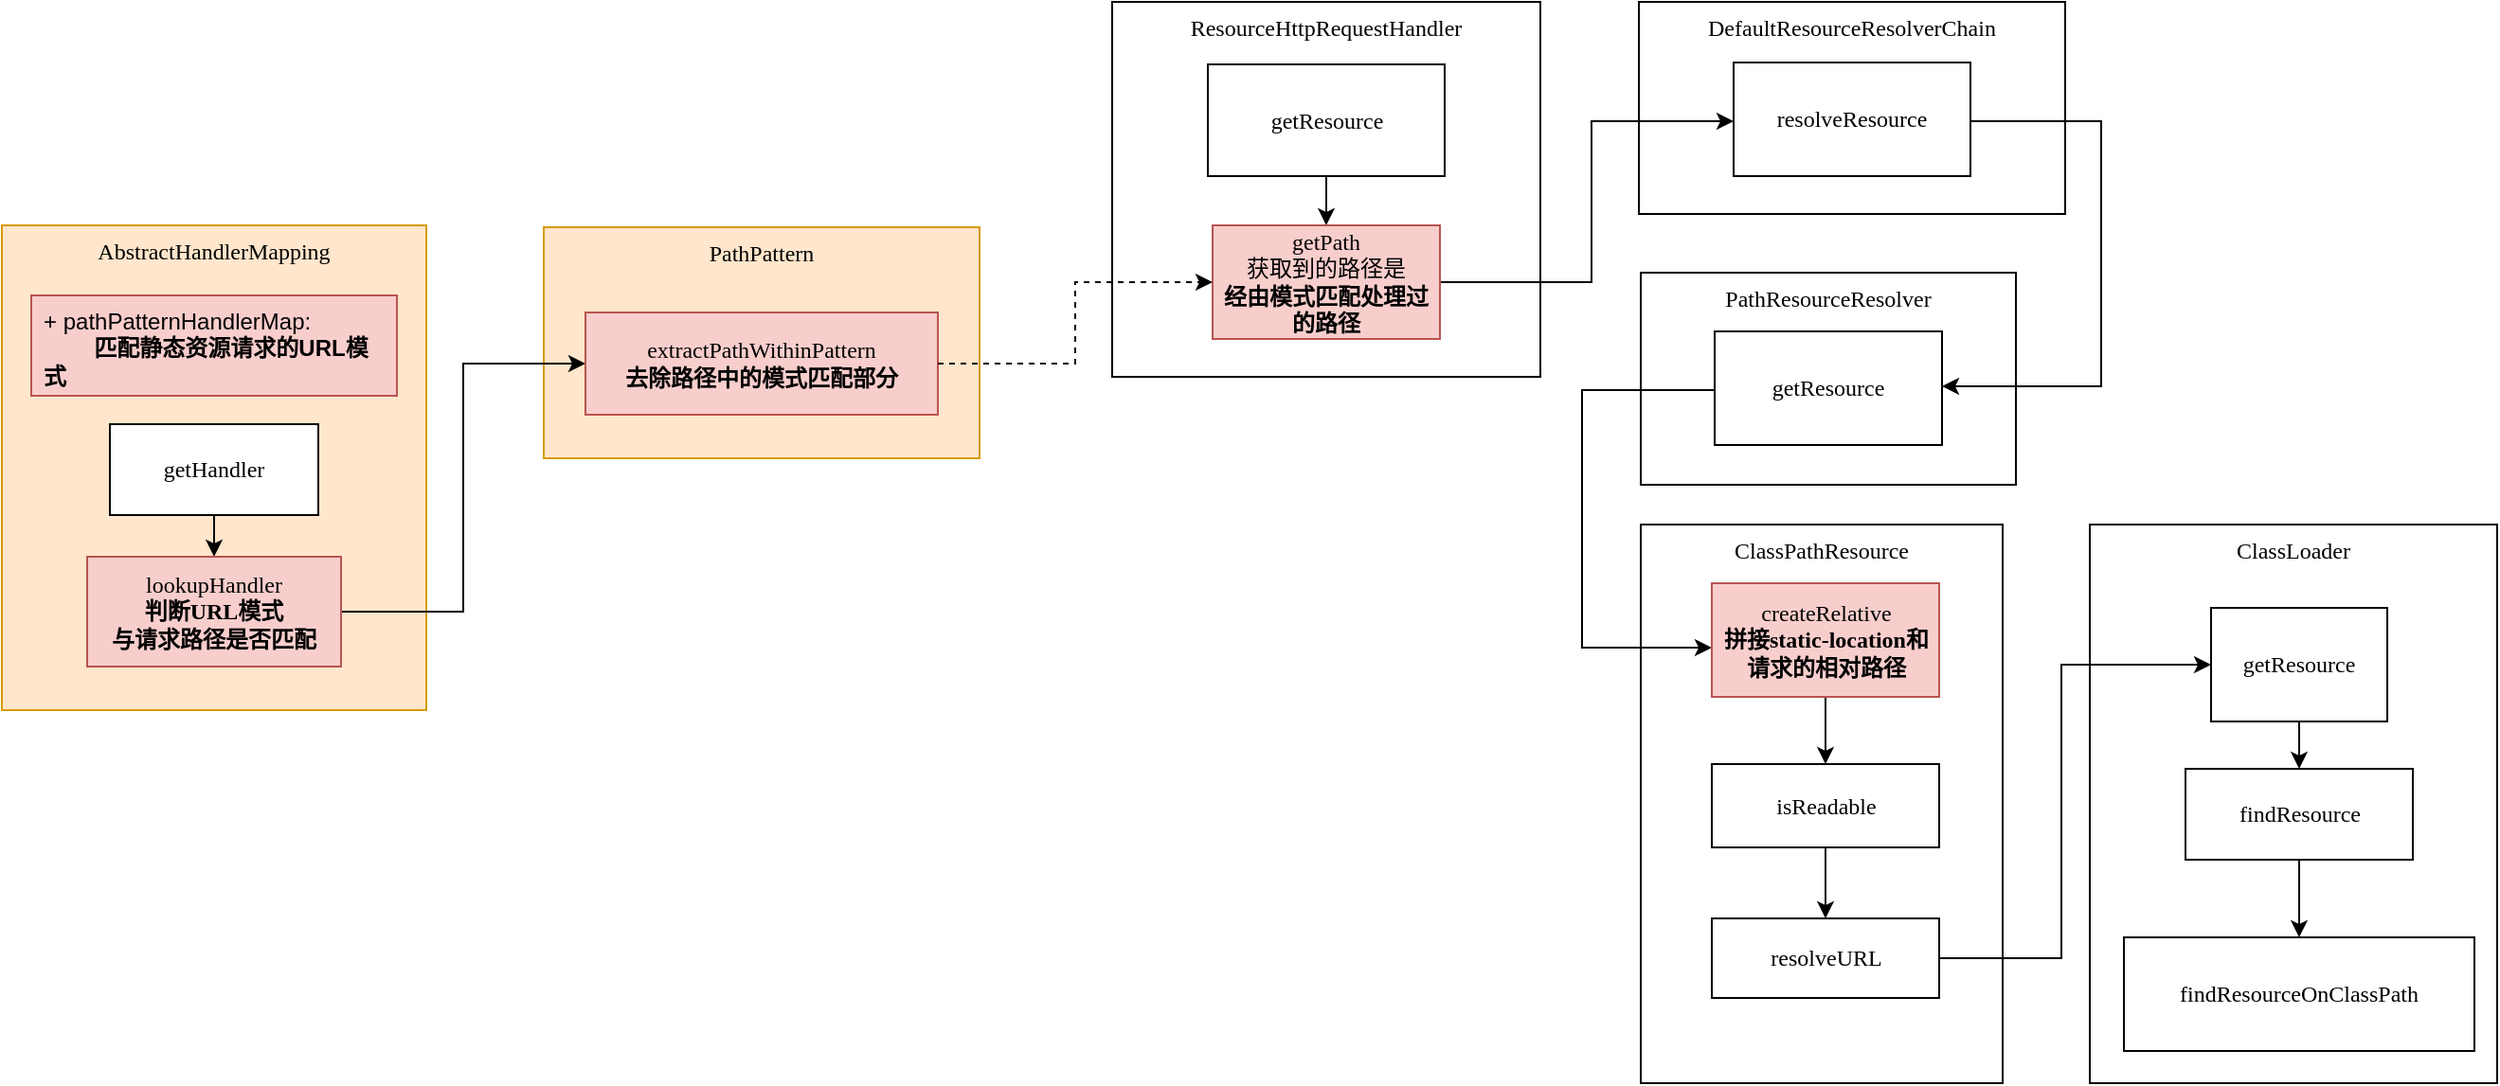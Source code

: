 <mxfile version="24.6.4" type="device">
  <diagram name="查找静态资源" id="gDAKVaC_476W2h3ycEzQ">
    <mxGraphModel dx="2389" dy="909" grid="0" gridSize="10" guides="1" tooltips="1" connect="1" arrows="1" fold="1" page="1" pageScale="1" pageWidth="827" pageHeight="1169" math="0" shadow="0">
      <root>
        <mxCell id="0" />
        <mxCell id="1" parent="0" />
        <mxCell id="YbljDrRdOhLkNJLp3lob-5" value="PathResourceResolver" style="rounded=0;whiteSpace=wrap;html=1;fontFamily=MesloLGS NF;verticalAlign=top;" vertex="1" parent="1">
          <mxGeometry x="327" y="184" width="198" height="112" as="geometry" />
        </mxCell>
        <mxCell id="YbljDrRdOhLkNJLp3lob-20" value="ClassLoader" style="rounded=0;whiteSpace=wrap;html=1;fontFamily=MesloLGS NF;verticalAlign=top;" vertex="1" parent="1">
          <mxGeometry x="564" y="317" width="215" height="295" as="geometry" />
        </mxCell>
        <mxCell id="YbljDrRdOhLkNJLp3lob-10" value="ClassPathResource" style="rounded=0;whiteSpace=wrap;html=1;fontFamily=MesloLGS NF;verticalAlign=top;" vertex="1" parent="1">
          <mxGeometry x="327" y="317" width="191" height="295" as="geometry" />
        </mxCell>
        <mxCell id="YbljDrRdOhLkNJLp3lob-1" value="DefaultResourceResolverChain" style="rounded=0;whiteSpace=wrap;html=1;fontFamily=MesloLGS NF;verticalAlign=top;" vertex="1" parent="1">
          <mxGeometry x="326" y="41" width="225" height="112" as="geometry" />
        </mxCell>
        <mxCell id="YbljDrRdOhLkNJLp3lob-4" value="" style="edgeStyle=orthogonalEdgeStyle;rounded=0;orthogonalLoop=1;jettySize=auto;html=1;" edge="1" parent="1" source="YbljDrRdOhLkNJLp3lob-2" target="YbljDrRdOhLkNJLp3lob-3">
          <mxGeometry relative="1" as="geometry">
            <Array as="points">
              <mxPoint x="570" y="104" />
              <mxPoint x="570" y="244" />
            </Array>
          </mxGeometry>
        </mxCell>
        <mxCell id="YbljDrRdOhLkNJLp3lob-2" value="resolveResource" style="rounded=0;whiteSpace=wrap;html=1;fontFamily=MesloLGS NF;" vertex="1" parent="1">
          <mxGeometry x="376" y="73" width="125" height="60" as="geometry" />
        </mxCell>
        <mxCell id="YbljDrRdOhLkNJLp3lob-9" value="" style="edgeStyle=orthogonalEdgeStyle;rounded=0;orthogonalLoop=1;jettySize=auto;html=1;" edge="1" parent="1" source="YbljDrRdOhLkNJLp3lob-3" target="YbljDrRdOhLkNJLp3lob-8">
          <mxGeometry relative="1" as="geometry">
            <Array as="points">
              <mxPoint x="296" y="246" />
              <mxPoint x="296" y="382" />
            </Array>
          </mxGeometry>
        </mxCell>
        <mxCell id="YbljDrRdOhLkNJLp3lob-12" value="" style="edgeStyle=orthogonalEdgeStyle;rounded=0;orthogonalLoop=1;jettySize=auto;html=1;" edge="1" parent="1" source="YbljDrRdOhLkNJLp3lob-8" target="YbljDrRdOhLkNJLp3lob-11">
          <mxGeometry relative="1" as="geometry" />
        </mxCell>
        <mxCell id="YbljDrRdOhLkNJLp3lob-8" value="createRelative&lt;div&gt;&lt;b&gt;拼接static-location和&lt;/b&gt;&lt;/div&gt;&lt;div&gt;&lt;b&gt;请求的相对路径&lt;/b&gt;&lt;/div&gt;" style="whiteSpace=wrap;html=1;fontFamily=MesloLGS NF;rounded=0;fillColor=#f8cecc;strokeColor=#b85450;" vertex="1" parent="1">
          <mxGeometry x="364.5" y="348" width="120" height="60" as="geometry" />
        </mxCell>
        <mxCell id="YbljDrRdOhLkNJLp3lob-14" value="" style="edgeStyle=orthogonalEdgeStyle;rounded=0;orthogonalLoop=1;jettySize=auto;html=1;" edge="1" parent="1" source="YbljDrRdOhLkNJLp3lob-11" target="YbljDrRdOhLkNJLp3lob-13">
          <mxGeometry relative="1" as="geometry" />
        </mxCell>
        <mxCell id="YbljDrRdOhLkNJLp3lob-11" value="isReadable" style="whiteSpace=wrap;html=1;fontFamily=MesloLGS NF;rounded=0;" vertex="1" parent="1">
          <mxGeometry x="364.5" y="443.5" width="120" height="44" as="geometry" />
        </mxCell>
        <mxCell id="YbljDrRdOhLkNJLp3lob-19" value="" style="edgeStyle=orthogonalEdgeStyle;rounded=0;orthogonalLoop=1;jettySize=auto;html=1;" edge="1" parent="1" source="YbljDrRdOhLkNJLp3lob-13" target="YbljDrRdOhLkNJLp3lob-18">
          <mxGeometry relative="1" as="geometry">
            <Array as="points">
              <mxPoint x="549" y="546" />
              <mxPoint x="549" y="391" />
            </Array>
          </mxGeometry>
        </mxCell>
        <mxCell id="YbljDrRdOhLkNJLp3lob-13" value="resolveURL" style="whiteSpace=wrap;html=1;fontFamily=MesloLGS NF;rounded=0;" vertex="1" parent="1">
          <mxGeometry x="364.5" y="525" width="120" height="42" as="geometry" />
        </mxCell>
        <mxCell id="YbljDrRdOhLkNJLp3lob-15" value="ResourceHttpRequestHandler" style="rounded=0;whiteSpace=wrap;html=1;fontFamily=MesloLGS NF;verticalAlign=top;" vertex="1" parent="1">
          <mxGeometry x="48" y="41" width="226" height="198" as="geometry" />
        </mxCell>
        <mxCell id="YbljDrRdOhLkNJLp3lob-17" style="edgeStyle=orthogonalEdgeStyle;rounded=0;orthogonalLoop=1;jettySize=auto;html=1;exitX=1;exitY=0.5;exitDx=0;exitDy=0;" edge="1" parent="1" source="aN9RaiHDOJMvhayxLOLA-2" target="YbljDrRdOhLkNJLp3lob-2">
          <mxGeometry relative="1" as="geometry">
            <Array as="points">
              <mxPoint x="301" y="189" />
              <mxPoint x="301" y="104" />
            </Array>
          </mxGeometry>
        </mxCell>
        <mxCell id="aN9RaiHDOJMvhayxLOLA-3" value="" style="edgeStyle=orthogonalEdgeStyle;rounded=0;orthogonalLoop=1;jettySize=auto;html=1;" edge="1" parent="1" source="YbljDrRdOhLkNJLp3lob-16" target="aN9RaiHDOJMvhayxLOLA-2">
          <mxGeometry relative="1" as="geometry" />
        </mxCell>
        <mxCell id="YbljDrRdOhLkNJLp3lob-16" value="getResource" style="rounded=0;whiteSpace=wrap;html=1;fontFamily=MesloLGS NF;" vertex="1" parent="1">
          <mxGeometry x="98.5" y="74" width="125" height="59" as="geometry" />
        </mxCell>
        <mxCell id="YbljDrRdOhLkNJLp3lob-22" value="" style="edgeStyle=orthogonalEdgeStyle;rounded=0;orthogonalLoop=1;jettySize=auto;html=1;" edge="1" parent="1" source="YbljDrRdOhLkNJLp3lob-18" target="YbljDrRdOhLkNJLp3lob-21">
          <mxGeometry relative="1" as="geometry" />
        </mxCell>
        <mxCell id="YbljDrRdOhLkNJLp3lob-18" value="getResource" style="whiteSpace=wrap;html=1;fontFamily=MesloLGS NF;rounded=0;" vertex="1" parent="1">
          <mxGeometry x="628" y="361" width="93" height="60" as="geometry" />
        </mxCell>
        <mxCell id="YbljDrRdOhLkNJLp3lob-25" value="" style="edgeStyle=orthogonalEdgeStyle;rounded=0;orthogonalLoop=1;jettySize=auto;html=1;" edge="1" parent="1" source="YbljDrRdOhLkNJLp3lob-21" target="YbljDrRdOhLkNJLp3lob-24">
          <mxGeometry relative="1" as="geometry" />
        </mxCell>
        <mxCell id="YbljDrRdOhLkNJLp3lob-21" value="findResource" style="whiteSpace=wrap;html=1;fontFamily=MesloLGS NF;rounded=0;" vertex="1" parent="1">
          <mxGeometry x="614.5" y="446" width="120" height="48" as="geometry" />
        </mxCell>
        <mxCell id="YbljDrRdOhLkNJLp3lob-24" value="findResourceOnClassPath" style="whiteSpace=wrap;html=1;fontFamily=MesloLGS NF;rounded=0;" vertex="1" parent="1">
          <mxGeometry x="582" y="535" width="185" height="60" as="geometry" />
        </mxCell>
        <mxCell id="aN9RaiHDOJMvhayxLOLA-2" value="getPath&lt;div&gt;获取到的路径是&lt;/div&gt;&lt;div&gt;&lt;b&gt;经由模式匹配处理过的路径&lt;/b&gt;&lt;/div&gt;" style="whiteSpace=wrap;html=1;fontFamily=MesloLGS NF;rounded=0;fillColor=#f8cecc;strokeColor=#b85450;" vertex="1" parent="1">
          <mxGeometry x="101" y="159" width="120" height="60" as="geometry" />
        </mxCell>
        <mxCell id="YbljDrRdOhLkNJLp3lob-3" value="getResource" style="whiteSpace=wrap;html=1;fontFamily=MesloLGS NF;rounded=0;" vertex="1" parent="1">
          <mxGeometry x="366" y="215" width="120" height="60" as="geometry" />
        </mxCell>
        <mxCell id="6F24E_1Zkf6vl3TR683o-1" value="PathPattern" style="rounded=0;whiteSpace=wrap;html=1;fontFamily=MesloLGS NF;verticalAlign=top;fillColor=#ffe6cc;strokeColor=#d79b00;" vertex="1" parent="1">
          <mxGeometry x="-252" y="160" width="230" height="122" as="geometry" />
        </mxCell>
        <mxCell id="6F24E_1Zkf6vl3TR683o-2" value="AbstractHandlerMapping" style="rounded=0;whiteSpace=wrap;html=1;fontFamily=MesloLGS NF;verticalAlign=top;fillColor=#ffe6cc;strokeColor=#d79b00;" vertex="1" parent="1">
          <mxGeometry x="-538" y="159" width="224" height="256" as="geometry" />
        </mxCell>
        <mxCell id="6F24E_1Zkf6vl3TR683o-3" value="" style="edgeStyle=orthogonalEdgeStyle;rounded=0;orthogonalLoop=1;jettySize=auto;html=1;" edge="1" parent="1" source="6F24E_1Zkf6vl3TR683o-4" target="6F24E_1Zkf6vl3TR683o-6">
          <mxGeometry relative="1" as="geometry" />
        </mxCell>
        <mxCell id="6F24E_1Zkf6vl3TR683o-4" value="getHandler" style="whiteSpace=wrap;html=1;fontFamily=MesloLGS NF;rounded=0;" vertex="1" parent="1">
          <mxGeometry x="-481" y="264" width="110" height="48" as="geometry" />
        </mxCell>
        <mxCell id="6F24E_1Zkf6vl3TR683o-5" style="edgeStyle=orthogonalEdgeStyle;rounded=0;orthogonalLoop=1;jettySize=auto;html=1;entryX=0;entryY=0.5;entryDx=0;entryDy=0;" edge="1" parent="1" source="6F24E_1Zkf6vl3TR683o-6" target="6F24E_1Zkf6vl3TR683o-8">
          <mxGeometry relative="1" as="geometry" />
        </mxCell>
        <mxCell id="6F24E_1Zkf6vl3TR683o-6" value="lookupHandler&lt;div&gt;&lt;b&gt;判断URL模式&lt;/b&gt;&lt;/div&gt;&lt;div&gt;&lt;b&gt;与请求路径是否匹配&lt;/b&gt;&lt;/div&gt;" style="whiteSpace=wrap;html=1;fontFamily=MesloLGS NF;rounded=0;fillColor=#f8cecc;strokeColor=#b85450;" vertex="1" parent="1">
          <mxGeometry x="-493" y="334" width="134" height="58" as="geometry" />
        </mxCell>
        <mxCell id="6F24E_1Zkf6vl3TR683o-7" value="+ pathPatternHandlerMap:&amp;nbsp;&lt;div&gt;&lt;span style=&quot;white-space: pre;&quot;&gt;&#x9;&lt;/span&gt;&lt;b&gt;匹配静态资源请求的URL模式&lt;/b&gt;&lt;/div&gt;" style="text;strokeColor=#b85450;fillColor=#f8cecc;align=left;verticalAlign=top;spacingLeft=4;spacingRight=4;overflow=hidden;rotatable=0;points=[[0,0.5],[1,0.5]];portConstraint=eastwest;whiteSpace=wrap;html=1;" vertex="1" parent="1">
          <mxGeometry x="-522.5" y="196" width="193" height="53" as="geometry" />
        </mxCell>
        <mxCell id="6F24E_1Zkf6vl3TR683o-8" value="extractPathWithinPattern&lt;div&gt;&lt;b&gt;去除路径中的模式匹配部分&lt;/b&gt;&lt;/div&gt;" style="whiteSpace=wrap;html=1;fontFamily=MesloLGS NF;rounded=0;fillColor=#f8cecc;strokeColor=#b85450;" vertex="1" parent="1">
          <mxGeometry x="-230" y="205" width="186" height="54" as="geometry" />
        </mxCell>
        <mxCell id="6F24E_1Zkf6vl3TR683o-9" value="" style="endArrow=classic;html=1;rounded=0;entryX=0;entryY=0.5;entryDx=0;entryDy=0;exitX=1;exitY=0.5;exitDx=0;exitDy=0;edgeStyle=orthogonalEdgeStyle;dashed=1;" edge="1" parent="1" source="6F24E_1Zkf6vl3TR683o-8" target="aN9RaiHDOJMvhayxLOLA-2">
          <mxGeometry width="50" height="50" relative="1" as="geometry">
            <mxPoint x="20" y="376" as="sourcePoint" />
            <mxPoint x="70" y="326" as="targetPoint" />
          </mxGeometry>
        </mxCell>
      </root>
    </mxGraphModel>
  </diagram>
</mxfile>
